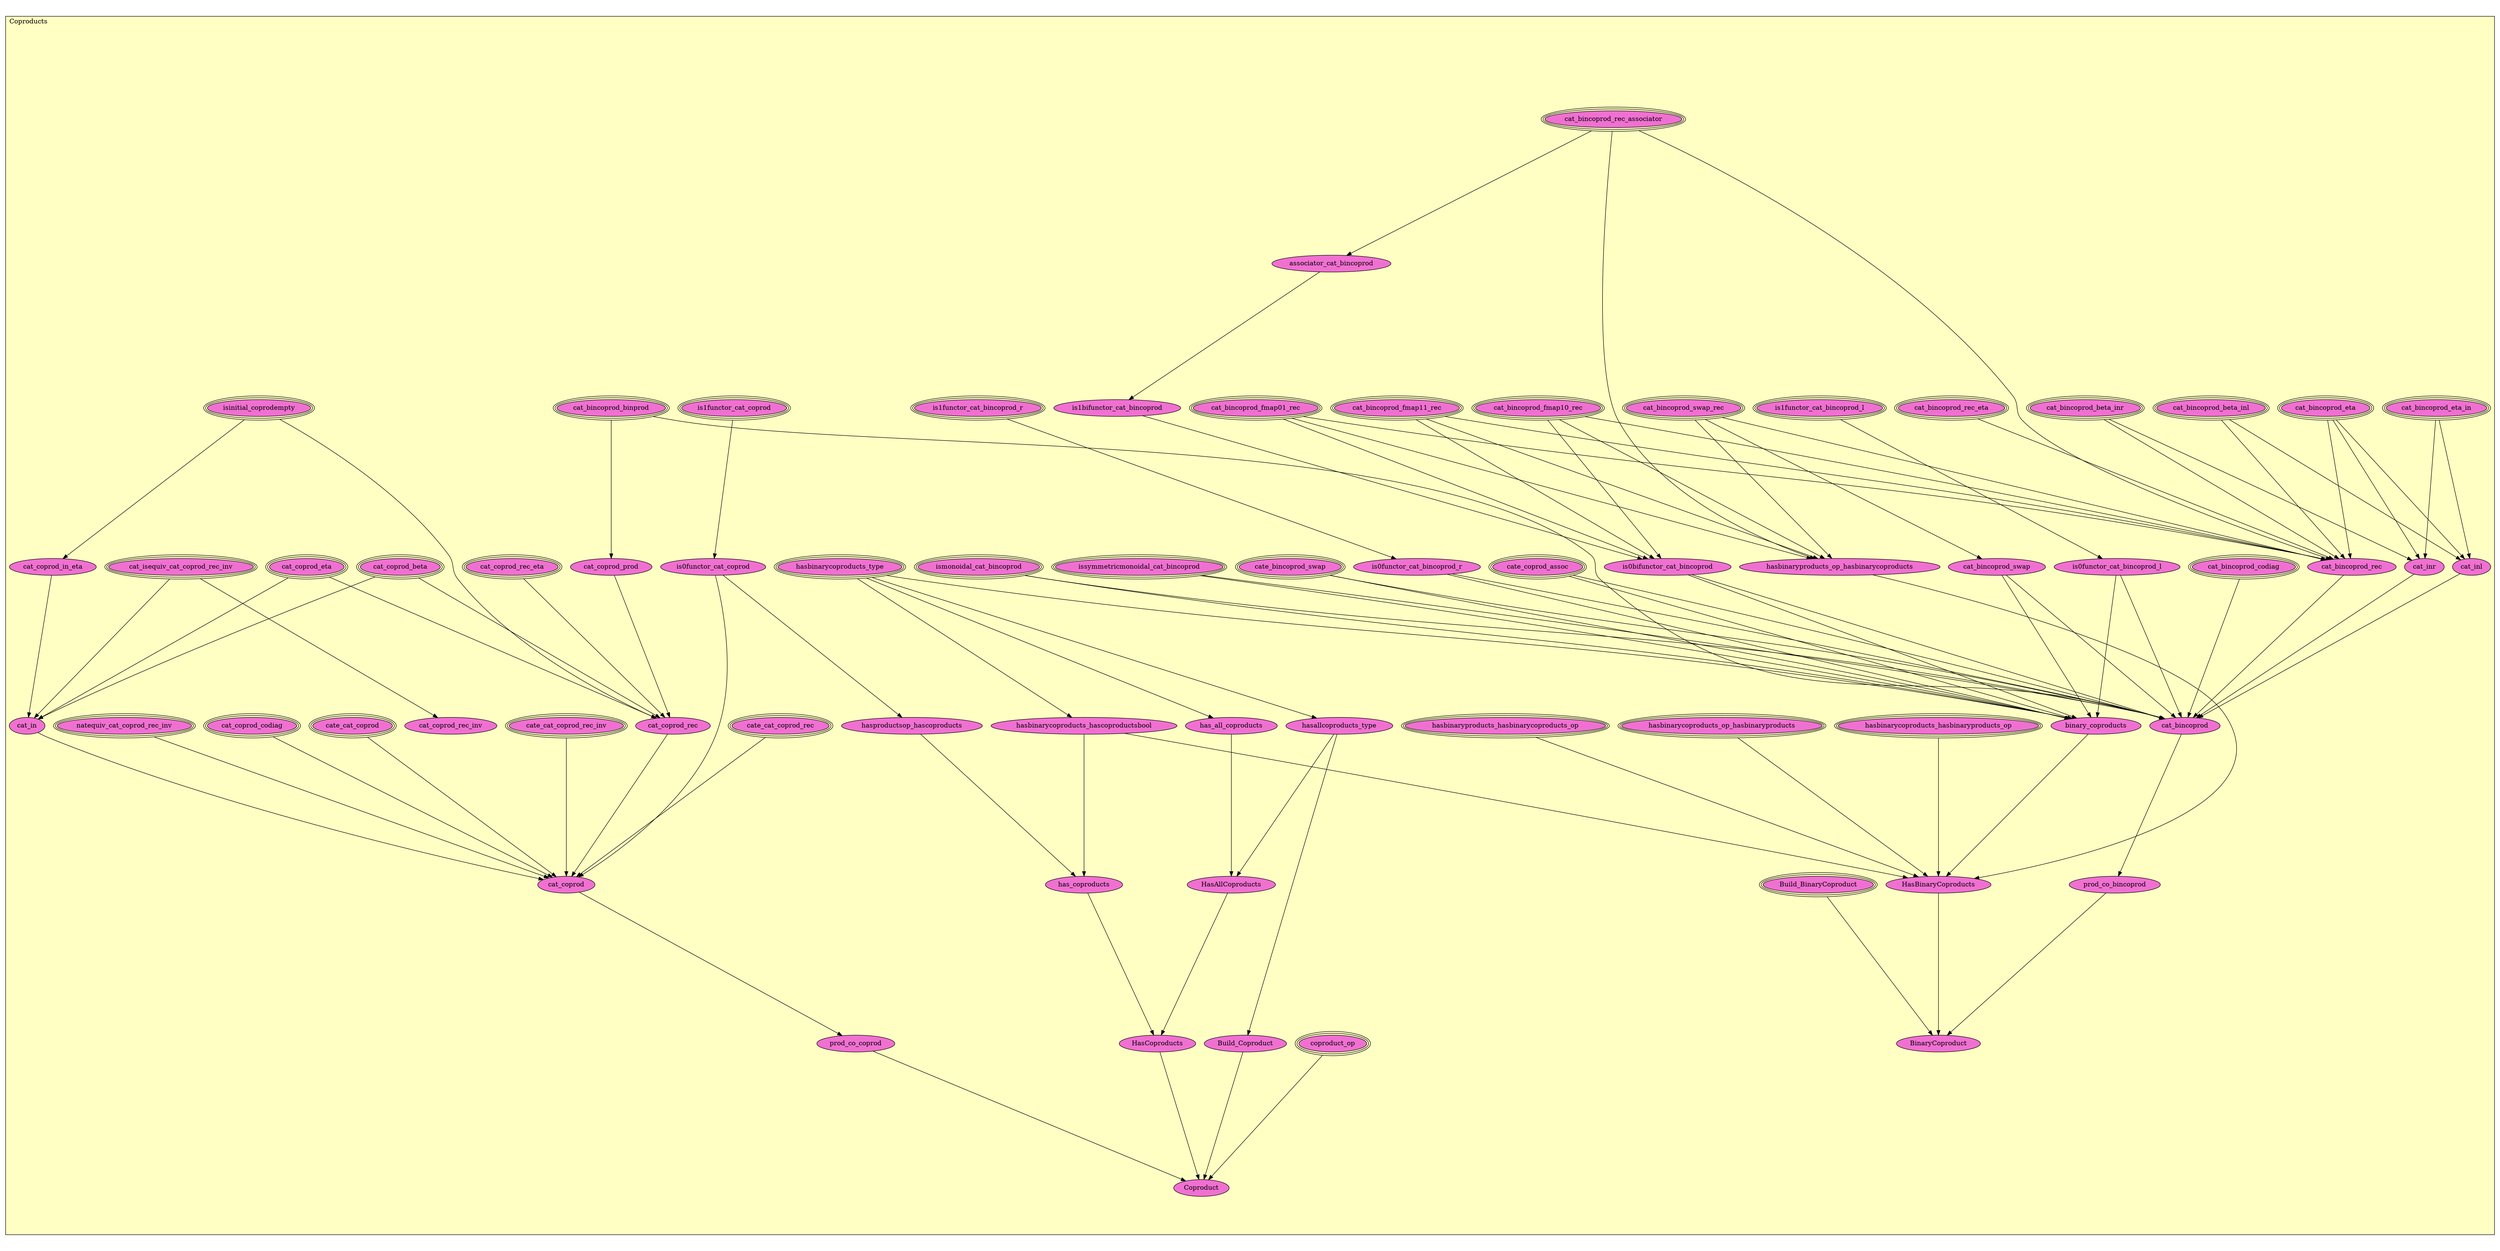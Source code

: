 digraph HoTT_WildCat_Coproducts {
  graph [ratio=0.5]
  node [style=filled]
Coproducts_coproduct_op [label="coproduct_op", URL=<Coproducts.html#coproduct_op>, peripheries=3, fillcolor="#F070D1"] ;
Coproducts_cat_bincoprod_binprod [label="cat_bincoprod_binprod", URL=<Coproducts.html#cat_bincoprod_binprod>, peripheries=3, fillcolor="#F070D1"] ;
Coproducts_cat_coprod_prod [label="cat_coprod_prod", URL=<Coproducts.html#cat_coprod_prod>, fillcolor="#F070D1"] ;
Coproducts_hasbinarycoproducts_type [label="hasbinarycoproducts_type", URL=<Coproducts.html#hasbinarycoproducts_type>, peripheries=3, fillcolor="#F070D1"] ;
Coproducts_hasallcoproducts_type [label="hasallcoproducts_type", URL=<Coproducts.html#hasallcoproducts_type>, fillcolor="#F070D1"] ;
Coproducts_issymmetricmonoidal_cat_bincoprod [label="issymmetricmonoidal_cat_bincoprod", URL=<Coproducts.html#issymmetricmonoidal_cat_bincoprod>, peripheries=3, fillcolor="#F070D1"] ;
Coproducts_ismonoidal_cat_bincoprod [label="ismonoidal_cat_bincoprod", URL=<Coproducts.html#ismonoidal_cat_bincoprod>, peripheries=3, fillcolor="#F070D1"] ;
Coproducts_cat_bincoprod_swap_rec [label="cat_bincoprod_swap_rec", URL=<Coproducts.html#cat_bincoprod_swap_rec>, peripheries=3, fillcolor="#F070D1"] ;
Coproducts_cat_bincoprod_rec_associator [label="cat_bincoprod_rec_associator", URL=<Coproducts.html#cat_bincoprod_rec_associator>, peripheries=3, fillcolor="#F070D1"] ;
Coproducts_cat_bincoprod_fmap11_rec [label="cat_bincoprod_fmap11_rec", URL=<Coproducts.html#cat_bincoprod_fmap11_rec>, peripheries=3, fillcolor="#F070D1"] ;
Coproducts_cat_bincoprod_fmap10_rec [label="cat_bincoprod_fmap10_rec", URL=<Coproducts.html#cat_bincoprod_fmap10_rec>, peripheries=3, fillcolor="#F070D1"] ;
Coproducts_cat_bincoprod_fmap01_rec [label="cat_bincoprod_fmap01_rec", URL=<Coproducts.html#cat_bincoprod_fmap01_rec>, peripheries=3, fillcolor="#F070D1"] ;
Coproducts_cat_bincoprod_codiag [label="cat_bincoprod_codiag", URL=<Coproducts.html#cat_bincoprod_codiag>, peripheries=3, fillcolor="#F070D1"] ;
Coproducts_associator_cat_bincoprod [label="associator_cat_bincoprod", URL=<Coproducts.html#associator_cat_bincoprod>, fillcolor="#F070D1"] ;
Coproducts_cate_coprod_assoc [label="cate_coprod_assoc", URL=<Coproducts.html#cate_coprod_assoc>, peripheries=3, fillcolor="#F070D1"] ;
Coproducts_cate_bincoprod_swap [label="cate_bincoprod_swap", URL=<Coproducts.html#cate_bincoprod_swap>, peripheries=3, fillcolor="#F070D1"] ;
Coproducts_cat_bincoprod_swap [label="cat_bincoprod_swap", URL=<Coproducts.html#cat_bincoprod_swap>, fillcolor="#F070D1"] ;
Coproducts_hasbinaryproducts_hasbinarycoproducts_op [label="hasbinaryproducts_hasbinarycoproducts_op", URL=<Coproducts.html#hasbinaryproducts_hasbinarycoproducts_op>, peripheries=3, fillcolor="#F070D1"] ;
Coproducts_hasbinaryproducts_op_hasbinarycoproducts [label="hasbinaryproducts_op_hasbinarycoproducts", URL=<Coproducts.html#hasbinaryproducts_op_hasbinarycoproducts>, fillcolor="#F070D1"] ;
Coproducts_hasbinarycoproducts_hasbinaryproducts_op [label="hasbinarycoproducts_hasbinaryproducts_op", URL=<Coproducts.html#hasbinarycoproducts_hasbinaryproducts_op>, peripheries=3, fillcolor="#F070D1"] ;
Coproducts_hasbinarycoproducts_op_hasbinaryproducts [label="hasbinarycoproducts_op_hasbinaryproducts", URL=<Coproducts.html#hasbinarycoproducts_op_hasbinaryproducts>, peripheries=3, fillcolor="#F070D1"] ;
Coproducts_is1bifunctor_cat_bincoprod [label="is1bifunctor_cat_bincoprod", URL=<Coproducts.html#is1bifunctor_cat_bincoprod>, fillcolor="#F070D1"] ;
Coproducts_is0bifunctor_cat_bincoprod [label="is0bifunctor_cat_bincoprod", URL=<Coproducts.html#is0bifunctor_cat_bincoprod>, fillcolor="#F070D1"] ;
Coproducts_is1functor_cat_bincoprod_r [label="is1functor_cat_bincoprod_r", URL=<Coproducts.html#is1functor_cat_bincoprod_r>, peripheries=3, fillcolor="#F070D1"] ;
Coproducts_is0functor_cat_bincoprod_r [label="is0functor_cat_bincoprod_r", URL=<Coproducts.html#is0functor_cat_bincoprod_r>, fillcolor="#F070D1"] ;
Coproducts_is1functor_cat_bincoprod_l [label="is1functor_cat_bincoprod_l", URL=<Coproducts.html#is1functor_cat_bincoprod_l>, peripheries=3, fillcolor="#F070D1"] ;
Coproducts_is0functor_cat_bincoprod_l [label="is0functor_cat_bincoprod_l", URL=<Coproducts.html#is0functor_cat_bincoprod_l>, fillcolor="#F070D1"] ;
Coproducts_cat_bincoprod_rec_eta [label="cat_bincoprod_rec_eta", URL=<Coproducts.html#cat_bincoprod_rec_eta>, peripheries=3, fillcolor="#F070D1"] ;
Coproducts_cat_bincoprod_eta_in [label="cat_bincoprod_eta_in", URL=<Coproducts.html#cat_bincoprod_eta_in>, peripheries=3, fillcolor="#F070D1"] ;
Coproducts_cat_bincoprod_eta [label="cat_bincoprod_eta", URL=<Coproducts.html#cat_bincoprod_eta>, peripheries=3, fillcolor="#F070D1"] ;
Coproducts_cat_bincoprod_beta_inr [label="cat_bincoprod_beta_inr", URL=<Coproducts.html#cat_bincoprod_beta_inr>, peripheries=3, fillcolor="#F070D1"] ;
Coproducts_cat_bincoprod_beta_inl [label="cat_bincoprod_beta_inl", URL=<Coproducts.html#cat_bincoprod_beta_inl>, peripheries=3, fillcolor="#F070D1"] ;
Coproducts_cat_bincoprod_rec [label="cat_bincoprod_rec", URL=<Coproducts.html#cat_bincoprod_rec>, fillcolor="#F070D1"] ;
Coproducts_Build_BinaryCoproduct [label="Build_BinaryCoproduct", URL=<Coproducts.html#Build_BinaryCoproduct>, peripheries=3, fillcolor="#F070D1"] ;
Coproducts_hasbinarycoproducts_hascoproductsbool [label="hasbinarycoproducts_hascoproductsbool", URL=<Coproducts.html#hasbinarycoproducts_hascoproductsbool>, fillcolor="#F070D1"] ;
Coproducts_binary_coproducts [label="binary_coproducts", URL=<Coproducts.html#binary_coproducts>, fillcolor="#F070D1"] ;
Coproducts_HasBinaryCoproducts [label="HasBinaryCoproducts", URL=<Coproducts.html#HasBinaryCoproducts>, fillcolor="#F070D1"] ;
Coproducts_cat_inr [label="cat_inr", URL=<Coproducts.html#cat_inr>, fillcolor="#F070D1"] ;
Coproducts_cat_inl [label="cat_inl", URL=<Coproducts.html#cat_inl>, fillcolor="#F070D1"] ;
Coproducts_cat_bincoprod [label="cat_bincoprod", URL=<Coproducts.html#cat_bincoprod>, fillcolor="#F070D1"] ;
Coproducts_prod_co_bincoprod [label="prod_co_bincoprod", URL=<Coproducts.html#prod_co_bincoprod>, fillcolor="#F070D1"] ;
Coproducts_BinaryCoproduct [label="BinaryCoproduct", URL=<Coproducts.html#BinaryCoproduct>, fillcolor="#F070D1"] ;
Coproducts_isinitial_coprodempty [label="isinitial_coprodempty", URL=<Coproducts.html#isinitial_coprodempty>, peripheries=3, fillcolor="#F070D1"] ;
Coproducts_is1functor_cat_coprod [label="is1functor_cat_coprod", URL=<Coproducts.html#is1functor_cat_coprod>, peripheries=3, fillcolor="#F070D1"] ;
Coproducts_is0functor_cat_coprod [label="is0functor_cat_coprod", URL=<Coproducts.html#is0functor_cat_coprod>, fillcolor="#F070D1"] ;
Coproducts_hasproductsop_hascoproducts [label="hasproductsop_hascoproducts", URL=<Coproducts.html#hasproductsop_hascoproducts>, fillcolor="#F070D1"] ;
Coproducts_has_all_coproducts [label="has_all_coproducts", URL=<Coproducts.html#has_all_coproducts>, fillcolor="#F070D1"] ;
Coproducts_HasAllCoproducts [label="HasAllCoproducts", URL=<Coproducts.html#HasAllCoproducts>, fillcolor="#F070D1"] ;
Coproducts_has_coproducts [label="has_coproducts", URL=<Coproducts.html#has_coproducts>, fillcolor="#F070D1"] ;
Coproducts_HasCoproducts [label="HasCoproducts", URL=<Coproducts.html#HasCoproducts>, fillcolor="#F070D1"] ;
Coproducts_cate_cat_coprod [label="cate_cat_coprod", URL=<Coproducts.html#cate_cat_coprod>, peripheries=3, fillcolor="#F070D1"] ;
Coproducts_cat_coprod_codiag [label="cat_coprod_codiag", URL=<Coproducts.html#cat_coprod_codiag>, peripheries=3, fillcolor="#F070D1"] ;
Coproducts_cat_coprod_in_eta [label="cat_coprod_in_eta", URL=<Coproducts.html#cat_coprod_in_eta>, fillcolor="#F070D1"] ;
Coproducts_cat_coprod_rec_eta [label="cat_coprod_rec_eta", URL=<Coproducts.html#cat_coprod_rec_eta>, peripheries=3, fillcolor="#F070D1"] ;
Coproducts_natequiv_cat_coprod_rec_inv [label="natequiv_cat_coprod_rec_inv", URL=<Coproducts.html#natequiv_cat_coprod_rec_inv>, peripheries=3, fillcolor="#F070D1"] ;
Coproducts_cat_coprod_eta [label="cat_coprod_eta", URL=<Coproducts.html#cat_coprod_eta>, peripheries=3, fillcolor="#F070D1"] ;
Coproducts_cat_coprod_beta [label="cat_coprod_beta", URL=<Coproducts.html#cat_coprod_beta>, peripheries=3, fillcolor="#F070D1"] ;
Coproducts_cat_coprod_rec [label="cat_coprod_rec", URL=<Coproducts.html#cat_coprod_rec>, fillcolor="#F070D1"] ;
Coproducts_cate_cat_coprod_rec [label="cate_cat_coprod_rec", URL=<Coproducts.html#cate_cat_coprod_rec>, peripheries=3, fillcolor="#F070D1"] ;
Coproducts_cate_cat_coprod_rec_inv [label="cate_cat_coprod_rec_inv", URL=<Coproducts.html#cate_cat_coprod_rec_inv>, peripheries=3, fillcolor="#F070D1"] ;
Coproducts_Build_Coproduct [label="Build_Coproduct", URL=<Coproducts.html#Build_Coproduct>, fillcolor="#F070D1"] ;
Coproducts_cat_isequiv_cat_coprod_rec_inv [label="cat_isequiv_cat_coprod_rec_inv", URL=<Coproducts.html#cat_isequiv_cat_coprod_rec_inv>, peripheries=3, fillcolor="#F070D1"] ;
Coproducts_cat_in [label="cat_in", URL=<Coproducts.html#cat_in>, fillcolor="#F070D1"] ;
Coproducts_cat_coprod [label="cat_coprod", URL=<Coproducts.html#cat_coprod>, fillcolor="#F070D1"] ;
Coproducts_prod_co_coprod [label="prod_co_coprod", URL=<Coproducts.html#prod_co_coprod>, fillcolor="#F070D1"] ;
Coproducts_Coproduct [label="Coproduct", URL=<Coproducts.html#Coproduct>, fillcolor="#F070D1"] ;
Coproducts_cat_coprod_rec_inv [label="cat_coprod_rec_inv", URL=<Coproducts.html#cat_coprod_rec_inv>, fillcolor="#F070D1"] ;
  Coproducts_coproduct_op -> Coproducts_Coproduct [] ;
  Coproducts_cat_bincoprod_binprod -> Coproducts_cat_coprod_prod [] ;
  Coproducts_cat_bincoprod_binprod -> Coproducts_cat_bincoprod [] ;
  Coproducts_cat_coprod_prod -> Coproducts_cat_coprod_rec [] ;
  Coproducts_hasbinarycoproducts_type -> Coproducts_hasallcoproducts_type [] ;
  Coproducts_hasbinarycoproducts_type -> Coproducts_hasbinarycoproducts_hascoproductsbool [] ;
  Coproducts_hasbinarycoproducts_type -> Coproducts_binary_coproducts [] ;
  Coproducts_hasbinarycoproducts_type -> Coproducts_has_all_coproducts [] ;
  Coproducts_hasallcoproducts_type -> Coproducts_HasAllCoproducts [] ;
  Coproducts_hasallcoproducts_type -> Coproducts_Build_Coproduct [] ;
  Coproducts_issymmetricmonoidal_cat_bincoprod -> Coproducts_binary_coproducts [] ;
  Coproducts_issymmetricmonoidal_cat_bincoprod -> Coproducts_cat_bincoprod [] ;
  Coproducts_ismonoidal_cat_bincoprod -> Coproducts_binary_coproducts [] ;
  Coproducts_ismonoidal_cat_bincoprod -> Coproducts_cat_bincoprod [] ;
  Coproducts_cat_bincoprod_swap_rec -> Coproducts_cat_bincoprod_swap [] ;
  Coproducts_cat_bincoprod_swap_rec -> Coproducts_hasbinaryproducts_op_hasbinarycoproducts [] ;
  Coproducts_cat_bincoprod_swap_rec -> Coproducts_cat_bincoprod_rec [] ;
  Coproducts_cat_bincoprod_rec_associator -> Coproducts_associator_cat_bincoprod [] ;
  Coproducts_cat_bincoprod_rec_associator -> Coproducts_hasbinaryproducts_op_hasbinarycoproducts [] ;
  Coproducts_cat_bincoprod_rec_associator -> Coproducts_cat_bincoprod_rec [] ;
  Coproducts_cat_bincoprod_fmap11_rec -> Coproducts_hasbinaryproducts_op_hasbinarycoproducts [] ;
  Coproducts_cat_bincoprod_fmap11_rec -> Coproducts_is0bifunctor_cat_bincoprod [] ;
  Coproducts_cat_bincoprod_fmap11_rec -> Coproducts_cat_bincoprod_rec [] ;
  Coproducts_cat_bincoprod_fmap10_rec -> Coproducts_hasbinaryproducts_op_hasbinarycoproducts [] ;
  Coproducts_cat_bincoprod_fmap10_rec -> Coproducts_is0bifunctor_cat_bincoprod [] ;
  Coproducts_cat_bincoprod_fmap10_rec -> Coproducts_cat_bincoprod_rec [] ;
  Coproducts_cat_bincoprod_fmap01_rec -> Coproducts_hasbinaryproducts_op_hasbinarycoproducts [] ;
  Coproducts_cat_bincoprod_fmap01_rec -> Coproducts_is0bifunctor_cat_bincoprod [] ;
  Coproducts_cat_bincoprod_fmap01_rec -> Coproducts_cat_bincoprod_rec [] ;
  Coproducts_cat_bincoprod_codiag -> Coproducts_cat_bincoprod [] ;
  Coproducts_associator_cat_bincoprod -> Coproducts_is1bifunctor_cat_bincoprod [] ;
  Coproducts_cate_coprod_assoc -> Coproducts_binary_coproducts [] ;
  Coproducts_cate_coprod_assoc -> Coproducts_cat_bincoprod [] ;
  Coproducts_cate_bincoprod_swap -> Coproducts_binary_coproducts [] ;
  Coproducts_cate_bincoprod_swap -> Coproducts_cat_bincoprod [] ;
  Coproducts_cat_bincoprod_swap -> Coproducts_binary_coproducts [] ;
  Coproducts_cat_bincoprod_swap -> Coproducts_cat_bincoprod [] ;
  Coproducts_hasbinaryproducts_hasbinarycoproducts_op -> Coproducts_HasBinaryCoproducts [] ;
  Coproducts_hasbinaryproducts_op_hasbinarycoproducts -> Coproducts_HasBinaryCoproducts [] ;
  Coproducts_hasbinarycoproducts_hasbinaryproducts_op -> Coproducts_HasBinaryCoproducts [] ;
  Coproducts_hasbinarycoproducts_op_hasbinaryproducts -> Coproducts_HasBinaryCoproducts [] ;
  Coproducts_is1bifunctor_cat_bincoprod -> Coproducts_is0bifunctor_cat_bincoprod [] ;
  Coproducts_is0bifunctor_cat_bincoprod -> Coproducts_binary_coproducts [] ;
  Coproducts_is0bifunctor_cat_bincoprod -> Coproducts_cat_bincoprod [] ;
  Coproducts_is1functor_cat_bincoprod_r -> Coproducts_is0functor_cat_bincoprod_r [] ;
  Coproducts_is0functor_cat_bincoprod_r -> Coproducts_binary_coproducts [] ;
  Coproducts_is0functor_cat_bincoprod_r -> Coproducts_cat_bincoprod [] ;
  Coproducts_is1functor_cat_bincoprod_l -> Coproducts_is0functor_cat_bincoprod_l [] ;
  Coproducts_is0functor_cat_bincoprod_l -> Coproducts_binary_coproducts [] ;
  Coproducts_is0functor_cat_bincoprod_l -> Coproducts_cat_bincoprod [] ;
  Coproducts_cat_bincoprod_rec_eta -> Coproducts_cat_bincoprod_rec [] ;
  Coproducts_cat_bincoprod_eta_in -> Coproducts_cat_inr [] ;
  Coproducts_cat_bincoprod_eta_in -> Coproducts_cat_inl [] ;
  Coproducts_cat_bincoprod_eta -> Coproducts_cat_bincoprod_rec [] ;
  Coproducts_cat_bincoprod_eta -> Coproducts_cat_inr [] ;
  Coproducts_cat_bincoprod_eta -> Coproducts_cat_inl [] ;
  Coproducts_cat_bincoprod_beta_inr -> Coproducts_cat_bincoprod_rec [] ;
  Coproducts_cat_bincoprod_beta_inr -> Coproducts_cat_inr [] ;
  Coproducts_cat_bincoprod_beta_inl -> Coproducts_cat_bincoprod_rec [] ;
  Coproducts_cat_bincoprod_beta_inl -> Coproducts_cat_inl [] ;
  Coproducts_cat_bincoprod_rec -> Coproducts_cat_bincoprod [] ;
  Coproducts_Build_BinaryCoproduct -> Coproducts_BinaryCoproduct [] ;
  Coproducts_hasbinarycoproducts_hascoproductsbool -> Coproducts_HasBinaryCoproducts [] ;
  Coproducts_hasbinarycoproducts_hascoproductsbool -> Coproducts_has_coproducts [] ;
  Coproducts_binary_coproducts -> Coproducts_HasBinaryCoproducts [] ;
  Coproducts_HasBinaryCoproducts -> Coproducts_BinaryCoproduct [] ;
  Coproducts_cat_inr -> Coproducts_cat_bincoprod [] ;
  Coproducts_cat_inl -> Coproducts_cat_bincoprod [] ;
  Coproducts_cat_bincoprod -> Coproducts_prod_co_bincoprod [] ;
  Coproducts_prod_co_bincoprod -> Coproducts_BinaryCoproduct [] ;
  Coproducts_isinitial_coprodempty -> Coproducts_cat_coprod_in_eta [] ;
  Coproducts_isinitial_coprodempty -> Coproducts_cat_coprod_rec [] ;
  Coproducts_is1functor_cat_coprod -> Coproducts_is0functor_cat_coprod [] ;
  Coproducts_is0functor_cat_coprod -> Coproducts_hasproductsop_hascoproducts [] ;
  Coproducts_is0functor_cat_coprod -> Coproducts_cat_coprod [] ;
  Coproducts_hasproductsop_hascoproducts -> Coproducts_has_coproducts [] ;
  Coproducts_has_all_coproducts -> Coproducts_HasAllCoproducts [] ;
  Coproducts_HasAllCoproducts -> Coproducts_HasCoproducts [] ;
  Coproducts_has_coproducts -> Coproducts_HasCoproducts [] ;
  Coproducts_HasCoproducts -> Coproducts_Coproduct [] ;
  Coproducts_cate_cat_coprod -> Coproducts_cat_coprod [] ;
  Coproducts_cat_coprod_codiag -> Coproducts_cat_coprod [] ;
  Coproducts_cat_coprod_in_eta -> Coproducts_cat_in [] ;
  Coproducts_cat_coprod_rec_eta -> Coproducts_cat_coprod_rec [] ;
  Coproducts_natequiv_cat_coprod_rec_inv -> Coproducts_cat_coprod [] ;
  Coproducts_cat_coprod_eta -> Coproducts_cat_coprod_rec [] ;
  Coproducts_cat_coprod_eta -> Coproducts_cat_in [] ;
  Coproducts_cat_coprod_beta -> Coproducts_cat_coprod_rec [] ;
  Coproducts_cat_coprod_beta -> Coproducts_cat_in [] ;
  Coproducts_cat_coprod_rec -> Coproducts_cat_coprod [] ;
  Coproducts_cate_cat_coprod_rec -> Coproducts_cat_coprod [] ;
  Coproducts_cate_cat_coprod_rec_inv -> Coproducts_cat_coprod [] ;
  Coproducts_Build_Coproduct -> Coproducts_Coproduct [] ;
  Coproducts_cat_isequiv_cat_coprod_rec_inv -> Coproducts_cat_in [] ;
  Coproducts_cat_isequiv_cat_coprod_rec_inv -> Coproducts_cat_coprod_rec_inv [] ;
  Coproducts_cat_in -> Coproducts_cat_coprod [] ;
  Coproducts_cat_coprod -> Coproducts_prod_co_coprod [] ;
  Coproducts_prod_co_coprod -> Coproducts_Coproduct [] ;
subgraph cluster_Coproducts { label="Coproducts"; fillcolor="#FFFFC3"; labeljust=l; style=filled 
Coproducts_cat_coprod_rec_inv; Coproducts_Coproduct; Coproducts_prod_co_coprod; Coproducts_cat_coprod; Coproducts_cat_in; Coproducts_cat_isequiv_cat_coprod_rec_inv; Coproducts_Build_Coproduct; Coproducts_cate_cat_coprod_rec_inv; Coproducts_cate_cat_coprod_rec; Coproducts_cat_coprod_rec; Coproducts_cat_coprod_beta; Coproducts_cat_coprod_eta; Coproducts_natequiv_cat_coprod_rec_inv; Coproducts_cat_coprod_rec_eta; Coproducts_cat_coprod_in_eta; Coproducts_cat_coprod_codiag; Coproducts_cate_cat_coprod; Coproducts_HasCoproducts; Coproducts_has_coproducts; Coproducts_HasAllCoproducts; Coproducts_has_all_coproducts; Coproducts_hasproductsop_hascoproducts; Coproducts_is0functor_cat_coprod; Coproducts_is1functor_cat_coprod; Coproducts_isinitial_coprodempty; Coproducts_BinaryCoproduct; Coproducts_prod_co_bincoprod; Coproducts_cat_bincoprod; Coproducts_cat_inl; Coproducts_cat_inr; Coproducts_HasBinaryCoproducts; Coproducts_binary_coproducts; Coproducts_hasbinarycoproducts_hascoproductsbool; Coproducts_Build_BinaryCoproduct; Coproducts_cat_bincoprod_rec; Coproducts_cat_bincoprod_beta_inl; Coproducts_cat_bincoprod_beta_inr; Coproducts_cat_bincoprod_eta; Coproducts_cat_bincoprod_eta_in; Coproducts_cat_bincoprod_rec_eta; Coproducts_is0functor_cat_bincoprod_l; Coproducts_is1functor_cat_bincoprod_l; Coproducts_is0functor_cat_bincoprod_r; Coproducts_is1functor_cat_bincoprod_r; Coproducts_is0bifunctor_cat_bincoprod; Coproducts_is1bifunctor_cat_bincoprod; Coproducts_hasbinarycoproducts_op_hasbinaryproducts; Coproducts_hasbinarycoproducts_hasbinaryproducts_op; Coproducts_hasbinaryproducts_op_hasbinarycoproducts; Coproducts_hasbinaryproducts_hasbinarycoproducts_op; Coproducts_cat_bincoprod_swap; Coproducts_cate_bincoprod_swap; Coproducts_cate_coprod_assoc; Coproducts_associator_cat_bincoprod; Coproducts_cat_bincoprod_codiag; Coproducts_cat_bincoprod_fmap01_rec; Coproducts_cat_bincoprod_fmap10_rec; Coproducts_cat_bincoprod_fmap11_rec; Coproducts_cat_bincoprod_rec_associator; Coproducts_cat_bincoprod_swap_rec; Coproducts_ismonoidal_cat_bincoprod; Coproducts_issymmetricmonoidal_cat_bincoprod; Coproducts_hasallcoproducts_type; Coproducts_hasbinarycoproducts_type; Coproducts_cat_coprod_prod; Coproducts_cat_bincoprod_binprod; Coproducts_coproduct_op; };
} /* END */
